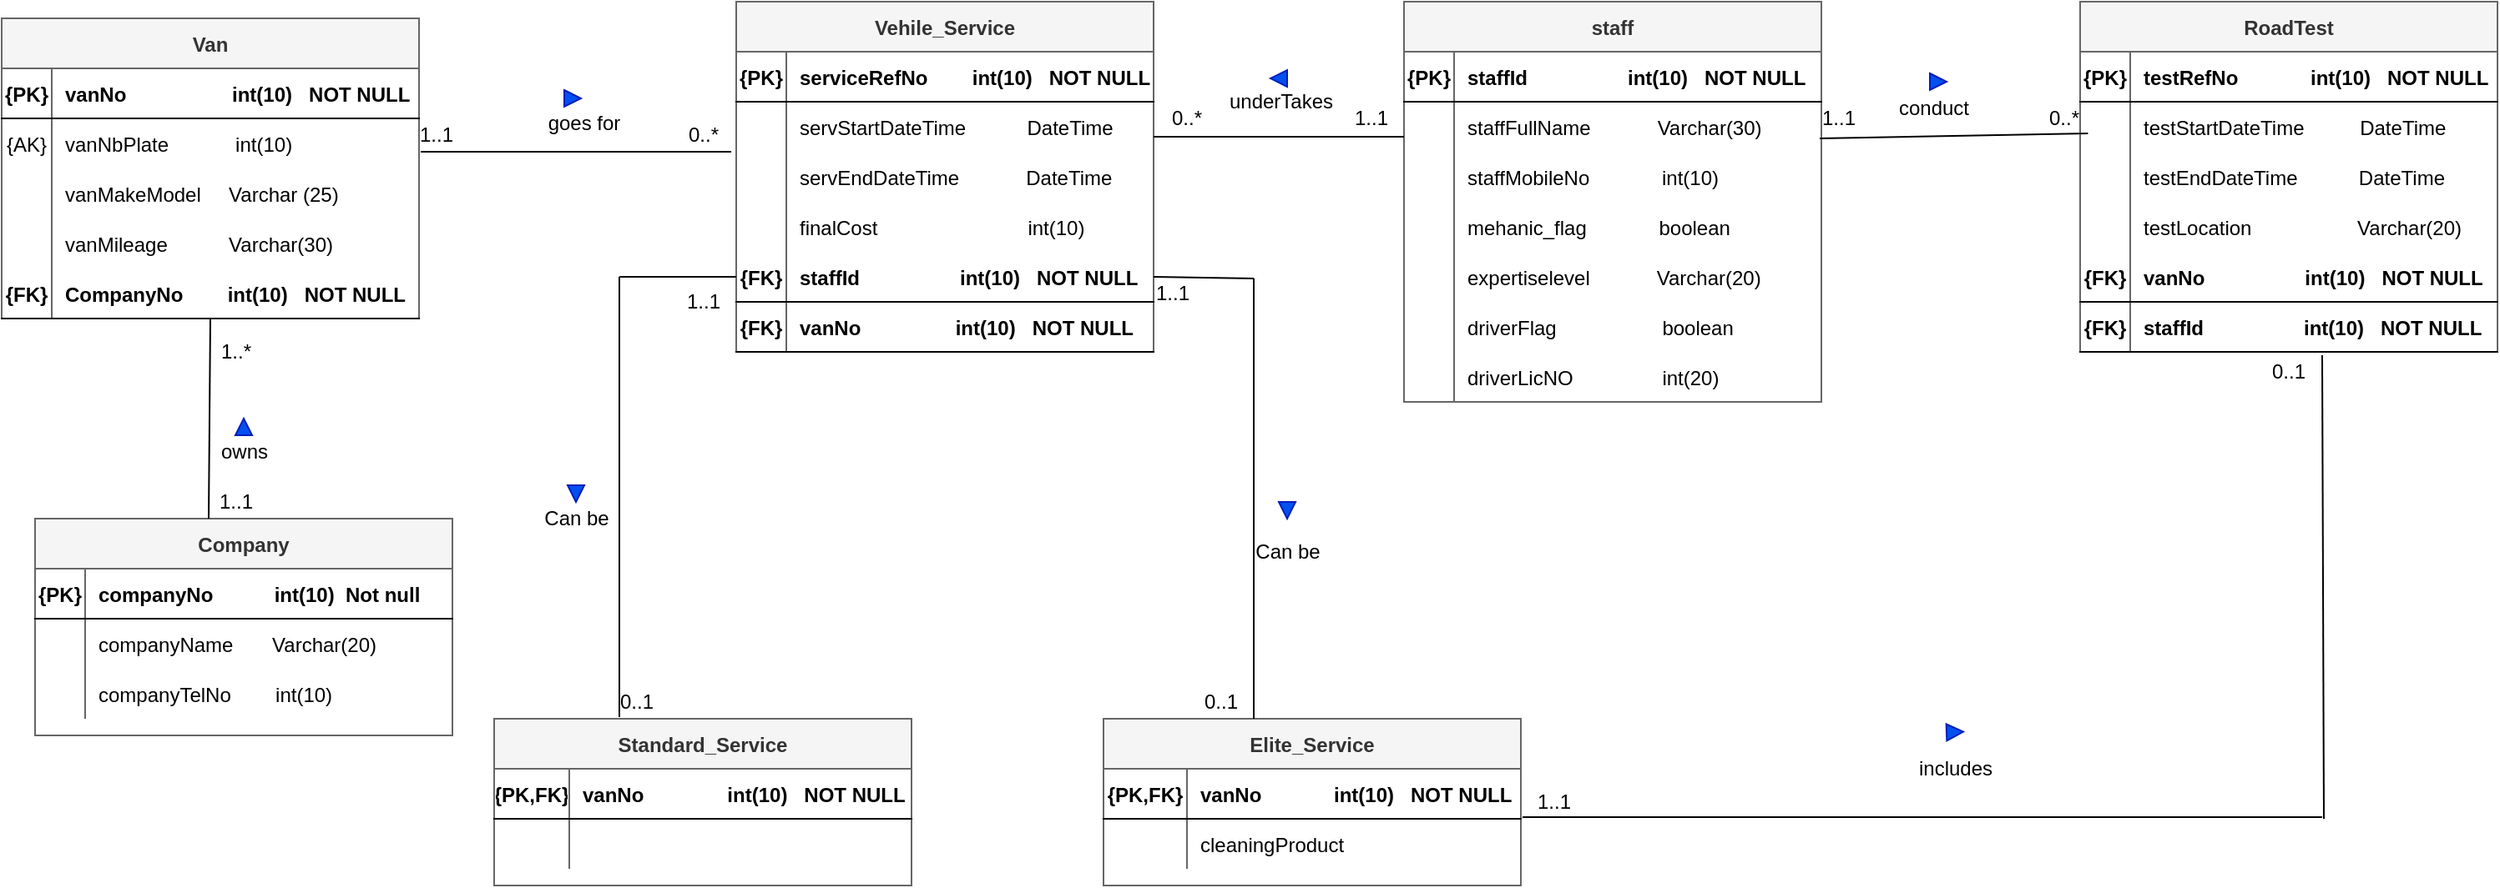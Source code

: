 <mxfile version="14.1.4" type="device"><diagram id="R2lEEEUBdFMjLlhIrx00" name="Page-1"><mxGraphModel dx="868" dy="393" grid="1" gridSize="10" guides="1" tooltips="1" connect="1" arrows="1" fold="1" page="1" pageScale="1" pageWidth="850" pageHeight="1100" math="0" shadow="0" extFonts="Permanent Marker^https://fonts.googleapis.com/css?family=Permanent+Marker"><root><mxCell id="0"/><mxCell id="1" parent="0"/><mxCell id="C-vyLk0tnHw3VtMMgP7b-23" value="Van" style="shape=table;startSize=30;container=1;collapsible=1;childLayout=tableLayout;fixedRows=1;rowLines=0;fontStyle=1;align=center;resizeLast=1;fillColor=#f5f5f5;strokeColor=#666666;fontColor=#333333;" parent="1" vertex="1"><mxGeometry x="120" y="130" width="250" height="180" as="geometry"/></mxCell><mxCell id="C-vyLk0tnHw3VtMMgP7b-24" value="" style="shape=partialRectangle;collapsible=0;dropTarget=0;pointerEvents=0;fillColor=none;points=[[0,0.5],[1,0.5]];portConstraint=eastwest;top=0;left=0;right=0;bottom=1;" parent="C-vyLk0tnHw3VtMMgP7b-23" vertex="1"><mxGeometry y="30" width="250" height="30" as="geometry"/></mxCell><mxCell id="C-vyLk0tnHw3VtMMgP7b-25" value="{PK}" style="shape=partialRectangle;overflow=hidden;connectable=0;fillColor=none;top=0;left=0;bottom=0;right=0;fontStyle=1;" parent="C-vyLk0tnHw3VtMMgP7b-24" vertex="1"><mxGeometry width="30" height="30" as="geometry"/></mxCell><mxCell id="C-vyLk0tnHw3VtMMgP7b-26" value="vanNo                   int(10)   NOT NULL  " style="shape=partialRectangle;overflow=hidden;connectable=0;fillColor=none;top=0;left=0;bottom=0;right=0;align=left;spacingLeft=6;fontStyle=1;" parent="C-vyLk0tnHw3VtMMgP7b-24" vertex="1"><mxGeometry x="30" width="220" height="30" as="geometry"/></mxCell><mxCell id="C-vyLk0tnHw3VtMMgP7b-27" value="" style="shape=partialRectangle;collapsible=0;dropTarget=0;pointerEvents=0;fillColor=none;points=[[0,0.5],[1,0.5]];portConstraint=eastwest;top=0;left=0;right=0;bottom=0;" parent="C-vyLk0tnHw3VtMMgP7b-23" vertex="1"><mxGeometry y="60" width="250" height="30" as="geometry"/></mxCell><mxCell id="C-vyLk0tnHw3VtMMgP7b-28" value="{AK}" style="shape=partialRectangle;overflow=hidden;connectable=0;fillColor=none;top=0;left=0;bottom=0;right=0;" parent="C-vyLk0tnHw3VtMMgP7b-27" vertex="1"><mxGeometry width="30" height="30" as="geometry"/></mxCell><mxCell id="C-vyLk0tnHw3VtMMgP7b-29" value="vanNbPlate            int(10)" style="shape=partialRectangle;overflow=hidden;connectable=0;fillColor=none;top=0;left=0;bottom=0;right=0;align=left;spacingLeft=6;" parent="C-vyLk0tnHw3VtMMgP7b-27" vertex="1"><mxGeometry x="30" width="220" height="30" as="geometry"/></mxCell><mxCell id="zTF6tMmyvmABCL01gHdL-1" value="" style="shape=partialRectangle;collapsible=0;dropTarget=0;pointerEvents=0;fillColor=none;points=[[0,0.5],[1,0.5]];portConstraint=eastwest;top=0;left=0;right=0;bottom=0;" vertex="1" parent="C-vyLk0tnHw3VtMMgP7b-23"><mxGeometry y="90" width="250" height="30" as="geometry"/></mxCell><mxCell id="zTF6tMmyvmABCL01gHdL-2" value="" style="shape=partialRectangle;overflow=hidden;connectable=0;fillColor=none;top=0;left=0;bottom=0;right=0;" vertex="1" parent="zTF6tMmyvmABCL01gHdL-1"><mxGeometry width="30" height="30" as="geometry"/></mxCell><mxCell id="zTF6tMmyvmABCL01gHdL-3" value="vanMakeModel     Varchar (25)" style="shape=partialRectangle;overflow=hidden;connectable=0;fillColor=none;top=0;left=0;bottom=0;right=0;align=left;spacingLeft=6;" vertex="1" parent="zTF6tMmyvmABCL01gHdL-1"><mxGeometry x="30" width="220" height="30" as="geometry"/></mxCell><mxCell id="zTF6tMmyvmABCL01gHdL-4" value="" style="shape=partialRectangle;collapsible=0;dropTarget=0;pointerEvents=0;fillColor=none;points=[[0,0.5],[1,0.5]];portConstraint=eastwest;top=0;left=0;right=0;bottom=0;" vertex="1" parent="C-vyLk0tnHw3VtMMgP7b-23"><mxGeometry y="120" width="250" height="30" as="geometry"/></mxCell><mxCell id="zTF6tMmyvmABCL01gHdL-5" value="" style="shape=partialRectangle;overflow=hidden;connectable=0;fillColor=none;top=0;left=0;bottom=0;right=0;" vertex="1" parent="zTF6tMmyvmABCL01gHdL-4"><mxGeometry width="30" height="30" as="geometry"/></mxCell><mxCell id="zTF6tMmyvmABCL01gHdL-6" value="vanMileage           Varchar(30)" style="shape=partialRectangle;overflow=hidden;connectable=0;fillColor=none;top=0;left=0;bottom=0;right=0;align=left;spacingLeft=6;" vertex="1" parent="zTF6tMmyvmABCL01gHdL-4"><mxGeometry x="30" width="220" height="30" as="geometry"/></mxCell><mxCell id="zTF6tMmyvmABCL01gHdL-206" value="" style="shape=partialRectangle;collapsible=0;dropTarget=0;pointerEvents=0;fillColor=none;points=[[0,0.5],[1,0.5]];portConstraint=eastwest;top=0;left=0;right=0;bottom=1;" vertex="1" parent="C-vyLk0tnHw3VtMMgP7b-23"><mxGeometry y="150" width="250" height="30" as="geometry"/></mxCell><mxCell id="zTF6tMmyvmABCL01gHdL-207" value="{FK}" style="shape=partialRectangle;overflow=hidden;connectable=0;fillColor=none;top=0;left=0;bottom=0;right=0;fontStyle=1;" vertex="1" parent="zTF6tMmyvmABCL01gHdL-206"><mxGeometry width="30" height="30" as="geometry"/></mxCell><mxCell id="zTF6tMmyvmABCL01gHdL-208" value="CompanyNo        int(10)   NOT NULL  " style="shape=partialRectangle;overflow=hidden;connectable=0;fillColor=none;top=0;left=0;bottom=0;right=0;align=left;spacingLeft=6;fontStyle=1;" vertex="1" parent="zTF6tMmyvmABCL01gHdL-206"><mxGeometry x="30" width="220" height="30" as="geometry"/></mxCell><mxCell id="zTF6tMmyvmABCL01gHdL-7" value="Company" style="shape=table;startSize=30;container=1;collapsible=1;childLayout=tableLayout;fixedRows=1;rowLines=0;fontStyle=1;align=center;resizeLast=1;fillColor=#f5f5f5;strokeColor=#666666;fontColor=#333333;" vertex="1" parent="1"><mxGeometry x="140" y="430" width="250" height="130" as="geometry"/></mxCell><mxCell id="zTF6tMmyvmABCL01gHdL-8" value="" style="shape=partialRectangle;collapsible=0;dropTarget=0;pointerEvents=0;fillColor=none;points=[[0,0.5],[1,0.5]];portConstraint=eastwest;top=0;left=0;right=0;bottom=1;" vertex="1" parent="zTF6tMmyvmABCL01gHdL-7"><mxGeometry y="30" width="250" height="30" as="geometry"/></mxCell><mxCell id="zTF6tMmyvmABCL01gHdL-9" value="{PK}" style="shape=partialRectangle;overflow=hidden;connectable=0;fillColor=none;top=0;left=0;bottom=0;right=0;fontStyle=1;" vertex="1" parent="zTF6tMmyvmABCL01gHdL-8"><mxGeometry width="30" height="30" as="geometry"/></mxCell><mxCell id="zTF6tMmyvmABCL01gHdL-10" value="companyNo           int(10)  Not null" style="shape=partialRectangle;overflow=hidden;connectable=0;fillColor=none;top=0;left=0;bottom=0;right=0;align=left;spacingLeft=6;fontStyle=1;" vertex="1" parent="zTF6tMmyvmABCL01gHdL-8"><mxGeometry x="30" width="220" height="30" as="geometry"/></mxCell><mxCell id="zTF6tMmyvmABCL01gHdL-11" value="" style="shape=partialRectangle;collapsible=0;dropTarget=0;pointerEvents=0;fillColor=none;points=[[0,0.5],[1,0.5]];portConstraint=eastwest;top=0;left=0;right=0;bottom=0;" vertex="1" parent="zTF6tMmyvmABCL01gHdL-7"><mxGeometry y="60" width="250" height="30" as="geometry"/></mxCell><mxCell id="zTF6tMmyvmABCL01gHdL-12" value="" style="shape=partialRectangle;overflow=hidden;connectable=0;fillColor=none;top=0;left=0;bottom=0;right=0;" vertex="1" parent="zTF6tMmyvmABCL01gHdL-11"><mxGeometry width="30" height="30" as="geometry"/></mxCell><mxCell id="zTF6tMmyvmABCL01gHdL-13" value="companyName       Varchar(20)" style="shape=partialRectangle;overflow=hidden;connectable=0;fillColor=none;top=0;left=0;bottom=0;right=0;align=left;spacingLeft=6;" vertex="1" parent="zTF6tMmyvmABCL01gHdL-11"><mxGeometry x="30" width="220" height="30" as="geometry"/></mxCell><mxCell id="zTF6tMmyvmABCL01gHdL-14" value="" style="shape=partialRectangle;collapsible=0;dropTarget=0;pointerEvents=0;fillColor=none;points=[[0,0.5],[1,0.5]];portConstraint=eastwest;top=0;left=0;right=0;bottom=0;" vertex="1" parent="zTF6tMmyvmABCL01gHdL-7"><mxGeometry y="90" width="250" height="30" as="geometry"/></mxCell><mxCell id="zTF6tMmyvmABCL01gHdL-15" value="" style="shape=partialRectangle;overflow=hidden;connectable=0;fillColor=none;top=0;left=0;bottom=0;right=0;" vertex="1" parent="zTF6tMmyvmABCL01gHdL-14"><mxGeometry width="30" height="30" as="geometry"/></mxCell><mxCell id="zTF6tMmyvmABCL01gHdL-16" value="companyTelNo        int(10)" style="shape=partialRectangle;overflow=hidden;connectable=0;fillColor=none;top=0;left=0;bottom=0;right=0;align=left;spacingLeft=6;" vertex="1" parent="zTF6tMmyvmABCL01gHdL-14"><mxGeometry x="30" width="220" height="30" as="geometry"/></mxCell><mxCell id="zTF6tMmyvmABCL01gHdL-20" value="Vehile_Service" style="shape=table;startSize=30;container=1;collapsible=1;childLayout=tableLayout;fixedRows=1;rowLines=0;fontStyle=1;align=center;resizeLast=1;fillColor=#f5f5f5;strokeColor=#666666;fontColor=#333333;" vertex="1" parent="1"><mxGeometry x="560" y="120" width="250" height="210" as="geometry"/></mxCell><mxCell id="zTF6tMmyvmABCL01gHdL-21" value="" style="shape=partialRectangle;collapsible=0;dropTarget=0;pointerEvents=0;fillColor=none;points=[[0,0.5],[1,0.5]];portConstraint=eastwest;top=0;left=0;right=0;bottom=1;" vertex="1" parent="zTF6tMmyvmABCL01gHdL-20"><mxGeometry y="30" width="250" height="30" as="geometry"/></mxCell><mxCell id="zTF6tMmyvmABCL01gHdL-22" value="{PK}" style="shape=partialRectangle;overflow=hidden;connectable=0;fillColor=none;top=0;left=0;bottom=0;right=0;fontStyle=1;" vertex="1" parent="zTF6tMmyvmABCL01gHdL-21"><mxGeometry width="30" height="30" as="geometry"/></mxCell><mxCell id="zTF6tMmyvmABCL01gHdL-23" value="serviceRefNo        int(10)   NOT NULL  " style="shape=partialRectangle;overflow=hidden;connectable=0;fillColor=none;top=0;left=0;bottom=0;right=0;align=left;spacingLeft=6;fontStyle=1;" vertex="1" parent="zTF6tMmyvmABCL01gHdL-21"><mxGeometry x="30" width="220" height="30" as="geometry"/></mxCell><mxCell id="zTF6tMmyvmABCL01gHdL-24" value="" style="shape=partialRectangle;collapsible=0;dropTarget=0;pointerEvents=0;fillColor=none;points=[[0,0.5],[1,0.5]];portConstraint=eastwest;top=0;left=0;right=0;bottom=0;" vertex="1" parent="zTF6tMmyvmABCL01gHdL-20"><mxGeometry y="60" width="250" height="30" as="geometry"/></mxCell><mxCell id="zTF6tMmyvmABCL01gHdL-25" value="" style="shape=partialRectangle;overflow=hidden;connectable=0;fillColor=none;top=0;left=0;bottom=0;right=0;" vertex="1" parent="zTF6tMmyvmABCL01gHdL-24"><mxGeometry width="30" height="30" as="geometry"/></mxCell><mxCell id="zTF6tMmyvmABCL01gHdL-26" value="servStartDateTime           DateTime" style="shape=partialRectangle;overflow=hidden;connectable=0;fillColor=none;top=0;left=0;bottom=0;right=0;align=left;spacingLeft=6;" vertex="1" parent="zTF6tMmyvmABCL01gHdL-24"><mxGeometry x="30" width="220" height="30" as="geometry"/></mxCell><mxCell id="zTF6tMmyvmABCL01gHdL-27" value="" style="shape=partialRectangle;collapsible=0;dropTarget=0;pointerEvents=0;fillColor=none;points=[[0,0.5],[1,0.5]];portConstraint=eastwest;top=0;left=0;right=0;bottom=0;" vertex="1" parent="zTF6tMmyvmABCL01gHdL-20"><mxGeometry y="90" width="250" height="30" as="geometry"/></mxCell><mxCell id="zTF6tMmyvmABCL01gHdL-28" value="" style="shape=partialRectangle;overflow=hidden;connectable=0;fillColor=none;top=0;left=0;bottom=0;right=0;" vertex="1" parent="zTF6tMmyvmABCL01gHdL-27"><mxGeometry width="30" height="30" as="geometry"/></mxCell><mxCell id="zTF6tMmyvmABCL01gHdL-29" value="servEndDateTime            DateTime" style="shape=partialRectangle;overflow=hidden;connectable=0;fillColor=none;top=0;left=0;bottom=0;right=0;align=left;spacingLeft=6;" vertex="1" parent="zTF6tMmyvmABCL01gHdL-27"><mxGeometry x="30" width="220" height="30" as="geometry"/></mxCell><mxCell id="zTF6tMmyvmABCL01gHdL-30" value="" style="shape=partialRectangle;collapsible=0;dropTarget=0;pointerEvents=0;fillColor=none;points=[[0,0.5],[1,0.5]];portConstraint=eastwest;top=0;left=0;right=0;bottom=0;" vertex="1" parent="zTF6tMmyvmABCL01gHdL-20"><mxGeometry y="120" width="250" height="30" as="geometry"/></mxCell><mxCell id="zTF6tMmyvmABCL01gHdL-31" value="" style="shape=partialRectangle;overflow=hidden;connectable=0;fillColor=none;top=0;left=0;bottom=0;right=0;" vertex="1" parent="zTF6tMmyvmABCL01gHdL-30"><mxGeometry width="30" height="30" as="geometry"/></mxCell><mxCell id="zTF6tMmyvmABCL01gHdL-32" value="finalCost                           int(10)" style="shape=partialRectangle;overflow=hidden;connectable=0;fillColor=none;top=0;left=0;bottom=0;right=0;align=left;spacingLeft=6;" vertex="1" parent="zTF6tMmyvmABCL01gHdL-30"><mxGeometry x="30" width="220" height="30" as="geometry"/></mxCell><mxCell id="zTF6tMmyvmABCL01gHdL-61" value="" style="shape=partialRectangle;collapsible=0;dropTarget=0;pointerEvents=0;fillColor=none;points=[[0,0.5],[1,0.5]];portConstraint=eastwest;top=0;left=0;right=0;bottom=1;" vertex="1" parent="zTF6tMmyvmABCL01gHdL-20"><mxGeometry y="150" width="250" height="30" as="geometry"/></mxCell><mxCell id="zTF6tMmyvmABCL01gHdL-62" value="{FK}" style="shape=partialRectangle;overflow=hidden;connectable=0;fillColor=none;top=0;left=0;bottom=0;right=0;fontStyle=1;" vertex="1" parent="zTF6tMmyvmABCL01gHdL-61"><mxGeometry width="30" height="30" as="geometry"/></mxCell><mxCell id="zTF6tMmyvmABCL01gHdL-63" value="staffId                  int(10)   NOT NULL  " style="shape=partialRectangle;overflow=hidden;connectable=0;fillColor=none;top=0;left=0;bottom=0;right=0;align=left;spacingLeft=6;fontStyle=1;" vertex="1" parent="zTF6tMmyvmABCL01gHdL-61"><mxGeometry x="30" width="220" height="30" as="geometry"/></mxCell><mxCell id="zTF6tMmyvmABCL01gHdL-64" value="" style="shape=partialRectangle;collapsible=0;dropTarget=0;pointerEvents=0;fillColor=none;points=[[0,0.5],[1,0.5]];portConstraint=eastwest;top=0;left=0;right=0;bottom=1;" vertex="1" parent="zTF6tMmyvmABCL01gHdL-20"><mxGeometry y="180" width="250" height="30" as="geometry"/></mxCell><mxCell id="zTF6tMmyvmABCL01gHdL-65" value="{FK}" style="shape=partialRectangle;overflow=hidden;connectable=0;fillColor=none;top=0;left=0;bottom=0;right=0;fontStyle=1;" vertex="1" parent="zTF6tMmyvmABCL01gHdL-64"><mxGeometry width="30" height="30" as="geometry"/></mxCell><mxCell id="zTF6tMmyvmABCL01gHdL-66" value="vanNo                 int(10)   NOT NULL  " style="shape=partialRectangle;overflow=hidden;connectable=0;fillColor=none;top=0;left=0;bottom=0;right=0;align=left;spacingLeft=6;fontStyle=1;" vertex="1" parent="zTF6tMmyvmABCL01gHdL-64"><mxGeometry x="30" width="220" height="30" as="geometry"/></mxCell><mxCell id="zTF6tMmyvmABCL01gHdL-33" value="staff" style="shape=table;startSize=30;container=1;collapsible=1;childLayout=tableLayout;fixedRows=1;rowLines=0;fontStyle=1;align=center;resizeLast=1;fillColor=#f5f5f5;strokeColor=#666666;fontColor=#333333;" vertex="1" parent="1"><mxGeometry x="960" y="120" width="250" height="240" as="geometry"/></mxCell><mxCell id="zTF6tMmyvmABCL01gHdL-34" value="" style="shape=partialRectangle;collapsible=0;dropTarget=0;pointerEvents=0;fillColor=none;points=[[0,0.5],[1,0.5]];portConstraint=eastwest;top=0;left=0;right=0;bottom=1;" vertex="1" parent="zTF6tMmyvmABCL01gHdL-33"><mxGeometry y="30" width="250" height="30" as="geometry"/></mxCell><mxCell id="zTF6tMmyvmABCL01gHdL-35" value="{PK}" style="shape=partialRectangle;overflow=hidden;connectable=0;fillColor=none;top=0;left=0;bottom=0;right=0;fontStyle=1;" vertex="1" parent="zTF6tMmyvmABCL01gHdL-34"><mxGeometry width="30" height="30" as="geometry"/></mxCell><mxCell id="zTF6tMmyvmABCL01gHdL-36" value="staffId                  int(10)   NOT NULL  " style="shape=partialRectangle;overflow=hidden;connectable=0;fillColor=none;top=0;left=0;bottom=0;right=0;align=left;spacingLeft=6;fontStyle=1;" vertex="1" parent="zTF6tMmyvmABCL01gHdL-34"><mxGeometry x="30" width="220" height="30" as="geometry"/></mxCell><mxCell id="zTF6tMmyvmABCL01gHdL-37" value="" style="shape=partialRectangle;collapsible=0;dropTarget=0;pointerEvents=0;fillColor=none;points=[[0,0.5],[1,0.5]];portConstraint=eastwest;top=0;left=0;right=0;bottom=0;" vertex="1" parent="zTF6tMmyvmABCL01gHdL-33"><mxGeometry y="60" width="250" height="30" as="geometry"/></mxCell><mxCell id="zTF6tMmyvmABCL01gHdL-38" value="" style="shape=partialRectangle;overflow=hidden;connectable=0;fillColor=none;top=0;left=0;bottom=0;right=0;" vertex="1" parent="zTF6tMmyvmABCL01gHdL-37"><mxGeometry width="30" height="30" as="geometry"/></mxCell><mxCell id="zTF6tMmyvmABCL01gHdL-39" value="staffFullName            Varchar(30)" style="shape=partialRectangle;overflow=hidden;connectable=0;fillColor=none;top=0;left=0;bottom=0;right=0;align=left;spacingLeft=6;" vertex="1" parent="zTF6tMmyvmABCL01gHdL-37"><mxGeometry x="30" width="220" height="30" as="geometry"/></mxCell><mxCell id="zTF6tMmyvmABCL01gHdL-40" value="" style="shape=partialRectangle;collapsible=0;dropTarget=0;pointerEvents=0;fillColor=none;points=[[0,0.5],[1,0.5]];portConstraint=eastwest;top=0;left=0;right=0;bottom=0;" vertex="1" parent="zTF6tMmyvmABCL01gHdL-33"><mxGeometry y="90" width="250" height="30" as="geometry"/></mxCell><mxCell id="zTF6tMmyvmABCL01gHdL-41" value="" style="shape=partialRectangle;overflow=hidden;connectable=0;fillColor=none;top=0;left=0;bottom=0;right=0;" vertex="1" parent="zTF6tMmyvmABCL01gHdL-40"><mxGeometry width="30" height="30" as="geometry"/></mxCell><mxCell id="zTF6tMmyvmABCL01gHdL-42" value="staffMobileNo             int(10)" style="shape=partialRectangle;overflow=hidden;connectable=0;fillColor=none;top=0;left=0;bottom=0;right=0;align=left;spacingLeft=6;" vertex="1" parent="zTF6tMmyvmABCL01gHdL-40"><mxGeometry x="30" width="220" height="30" as="geometry"/></mxCell><mxCell id="zTF6tMmyvmABCL01gHdL-43" value="" style="shape=partialRectangle;collapsible=0;dropTarget=0;pointerEvents=0;fillColor=none;points=[[0,0.5],[1,0.5]];portConstraint=eastwest;top=0;left=0;right=0;bottom=0;" vertex="1" parent="zTF6tMmyvmABCL01gHdL-33"><mxGeometry y="120" width="250" height="30" as="geometry"/></mxCell><mxCell id="zTF6tMmyvmABCL01gHdL-44" value="" style="shape=partialRectangle;overflow=hidden;connectable=0;fillColor=none;top=0;left=0;bottom=0;right=0;" vertex="1" parent="zTF6tMmyvmABCL01gHdL-43"><mxGeometry width="30" height="30" as="geometry"/></mxCell><mxCell id="zTF6tMmyvmABCL01gHdL-45" value="mehanic_flag             boolean" style="shape=partialRectangle;overflow=hidden;connectable=0;fillColor=none;top=0;left=0;bottom=0;right=0;align=left;spacingLeft=6;" vertex="1" parent="zTF6tMmyvmABCL01gHdL-43"><mxGeometry x="30" width="220" height="30" as="geometry"/></mxCell><mxCell id="zTF6tMmyvmABCL01gHdL-163" value="" style="shape=partialRectangle;collapsible=0;dropTarget=0;pointerEvents=0;fillColor=none;points=[[0,0.5],[1,0.5]];portConstraint=eastwest;top=0;left=0;right=0;bottom=0;" vertex="1" parent="zTF6tMmyvmABCL01gHdL-33"><mxGeometry y="150" width="250" height="30" as="geometry"/></mxCell><mxCell id="zTF6tMmyvmABCL01gHdL-164" value="" style="shape=partialRectangle;overflow=hidden;connectable=0;fillColor=none;top=0;left=0;bottom=0;right=0;" vertex="1" parent="zTF6tMmyvmABCL01gHdL-163"><mxGeometry width="30" height="30" as="geometry"/></mxCell><mxCell id="zTF6tMmyvmABCL01gHdL-165" value="expertiselevel            Varchar(20)" style="shape=partialRectangle;overflow=hidden;connectable=0;fillColor=none;top=0;left=0;bottom=0;right=0;align=left;spacingLeft=6;" vertex="1" parent="zTF6tMmyvmABCL01gHdL-163"><mxGeometry x="30" width="220" height="30" as="geometry"/></mxCell><mxCell id="zTF6tMmyvmABCL01gHdL-166" value="" style="shape=partialRectangle;collapsible=0;dropTarget=0;pointerEvents=0;fillColor=none;points=[[0,0.5],[1,0.5]];portConstraint=eastwest;top=0;left=0;right=0;bottom=0;" vertex="1" parent="zTF6tMmyvmABCL01gHdL-33"><mxGeometry y="180" width="250" height="30" as="geometry"/></mxCell><mxCell id="zTF6tMmyvmABCL01gHdL-167" value="" style="shape=partialRectangle;overflow=hidden;connectable=0;fillColor=none;top=0;left=0;bottom=0;right=0;" vertex="1" parent="zTF6tMmyvmABCL01gHdL-166"><mxGeometry width="30" height="30" as="geometry"/></mxCell><mxCell id="zTF6tMmyvmABCL01gHdL-168" value="driverFlag                   boolean" style="shape=partialRectangle;overflow=hidden;connectable=0;fillColor=none;top=0;left=0;bottom=0;right=0;align=left;spacingLeft=6;" vertex="1" parent="zTF6tMmyvmABCL01gHdL-166"><mxGeometry x="30" width="220" height="30" as="geometry"/></mxCell><mxCell id="zTF6tMmyvmABCL01gHdL-170" value="" style="shape=partialRectangle;collapsible=0;dropTarget=0;pointerEvents=0;fillColor=none;points=[[0,0.5],[1,0.5]];portConstraint=eastwest;top=0;left=0;right=0;bottom=0;" vertex="1" parent="zTF6tMmyvmABCL01gHdL-33"><mxGeometry y="210" width="250" height="30" as="geometry"/></mxCell><mxCell id="zTF6tMmyvmABCL01gHdL-171" value="" style="shape=partialRectangle;overflow=hidden;connectable=0;fillColor=none;top=0;left=0;bottom=0;right=0;" vertex="1" parent="zTF6tMmyvmABCL01gHdL-170"><mxGeometry width="30" height="30" as="geometry"/></mxCell><mxCell id="zTF6tMmyvmABCL01gHdL-172" value="driverLicNO                int(20)" style="shape=partialRectangle;overflow=hidden;connectable=0;fillColor=none;top=0;left=0;bottom=0;right=0;align=left;spacingLeft=6;" vertex="1" parent="zTF6tMmyvmABCL01gHdL-170"><mxGeometry x="30" width="220" height="30" as="geometry"/></mxCell><mxCell id="zTF6tMmyvmABCL01gHdL-46" value="" style="endArrow=none;html=1;entryX=0.5;entryY=1;entryDx=0;entryDy=0;exitX=0.416;exitY=0;exitDx=0;exitDy=0;exitPerimeter=0;" edge="1" parent="1" source="zTF6tMmyvmABCL01gHdL-7" target="C-vyLk0tnHw3VtMMgP7b-23"><mxGeometry width="50" height="50" relative="1" as="geometry"><mxPoint x="260" y="320" as="sourcePoint"/><mxPoint x="310" y="270" as="targetPoint"/></mxGeometry></mxCell><mxCell id="zTF6tMmyvmABCL01gHdL-47" value="" style="triangle;whiteSpace=wrap;html=1;rotation=-180;direction=south;fillColor=#0050ef;strokeColor=#001DBC;fontColor=#ffffff;" vertex="1" parent="1"><mxGeometry x="260" y="370" width="10" height="10" as="geometry"/></mxCell><mxCell id="zTF6tMmyvmABCL01gHdL-48" value="owns" style="text;html=1;align=center;verticalAlign=middle;resizable=0;points=[];autosize=1;" vertex="1" parent="1"><mxGeometry x="245" y="380" width="40" height="20" as="geometry"/></mxCell><mxCell id="zTF6tMmyvmABCL01gHdL-49" value="1..*" style="text;html=1;align=center;verticalAlign=middle;resizable=0;points=[];autosize=1;" vertex="1" parent="1"><mxGeometry x="245" y="320" width="30" height="20" as="geometry"/></mxCell><mxCell id="zTF6tMmyvmABCL01gHdL-50" value="1..1" style="text;html=1;align=center;verticalAlign=middle;resizable=0;points=[];autosize=1;" vertex="1" parent="1"><mxGeometry x="240" y="410" width="40" height="20" as="geometry"/></mxCell><mxCell id="zTF6tMmyvmABCL01gHdL-54" value="" style="endArrow=none;html=1;entryX=-0.012;entryY=0;entryDx=0;entryDy=0;entryPerimeter=0;" edge="1" parent="1" target="zTF6tMmyvmABCL01gHdL-27"><mxGeometry width="50" height="50" relative="1" as="geometry"><mxPoint x="371" y="210" as="sourcePoint"/><mxPoint x="470" y="200" as="targetPoint"/></mxGeometry></mxCell><mxCell id="zTF6tMmyvmABCL01gHdL-55" value="" style="triangle;whiteSpace=wrap;html=1;rotation=-90;direction=south;fillColor=#0050ef;strokeColor=#001DBC;fontColor=#ffffff;" vertex="1" parent="1"><mxGeometry x="457" y="173" width="10" height="10" as="geometry"/></mxCell><mxCell id="zTF6tMmyvmABCL01gHdL-57" value="goes for" style="text;html=1;strokeColor=none;fillColor=none;align=center;verticalAlign=middle;whiteSpace=wrap;rounded=0;" vertex="1" parent="1"><mxGeometry x="439" y="183" width="60" height="20" as="geometry"/></mxCell><mxCell id="zTF6tMmyvmABCL01gHdL-59" value="1..1" style="text;html=1;align=center;verticalAlign=middle;resizable=0;points=[];autosize=1;" vertex="1" parent="1"><mxGeometry x="360" y="190" width="40" height="20" as="geometry"/></mxCell><mxCell id="zTF6tMmyvmABCL01gHdL-60" value="0..*" style="text;html=1;align=center;verticalAlign=middle;resizable=0;points=[];autosize=1;" vertex="1" parent="1"><mxGeometry x="525" y="190" width="30" height="20" as="geometry"/></mxCell><mxCell id="zTF6tMmyvmABCL01gHdL-137" value="RoadTest" style="shape=table;startSize=30;container=1;collapsible=1;childLayout=tableLayout;fixedRows=1;rowLines=0;fontStyle=1;align=center;resizeLast=1;fillColor=#f5f5f5;strokeColor=#666666;fontColor=#333333;" vertex="1" parent="1"><mxGeometry x="1365" y="120" width="250" height="210" as="geometry"/></mxCell><mxCell id="zTF6tMmyvmABCL01gHdL-138" value="" style="shape=partialRectangle;collapsible=0;dropTarget=0;pointerEvents=0;fillColor=none;points=[[0,0.5],[1,0.5]];portConstraint=eastwest;top=0;left=0;right=0;bottom=1;" vertex="1" parent="zTF6tMmyvmABCL01gHdL-137"><mxGeometry y="30" width="250" height="30" as="geometry"/></mxCell><mxCell id="zTF6tMmyvmABCL01gHdL-139" value="{PK}" style="shape=partialRectangle;overflow=hidden;connectable=0;fillColor=none;top=0;left=0;bottom=0;right=0;fontStyle=1;" vertex="1" parent="zTF6tMmyvmABCL01gHdL-138"><mxGeometry width="30" height="30" as="geometry"/></mxCell><mxCell id="zTF6tMmyvmABCL01gHdL-140" value="testRefNo             int(10)   NOT NULL  " style="shape=partialRectangle;overflow=hidden;connectable=0;fillColor=none;top=0;left=0;bottom=0;right=0;align=left;spacingLeft=6;fontStyle=1;" vertex="1" parent="zTF6tMmyvmABCL01gHdL-138"><mxGeometry x="30" width="220" height="30" as="geometry"/></mxCell><mxCell id="zTF6tMmyvmABCL01gHdL-141" value="" style="shape=partialRectangle;collapsible=0;dropTarget=0;pointerEvents=0;fillColor=none;points=[[0,0.5],[1,0.5]];portConstraint=eastwest;top=0;left=0;right=0;bottom=0;" vertex="1" parent="zTF6tMmyvmABCL01gHdL-137"><mxGeometry y="60" width="250" height="30" as="geometry"/></mxCell><mxCell id="zTF6tMmyvmABCL01gHdL-142" value="" style="shape=partialRectangle;overflow=hidden;connectable=0;fillColor=none;top=0;left=0;bottom=0;right=0;" vertex="1" parent="zTF6tMmyvmABCL01gHdL-141"><mxGeometry width="30" height="30" as="geometry"/></mxCell><mxCell id="zTF6tMmyvmABCL01gHdL-143" value="testStartDateTime          DateTime" style="shape=partialRectangle;overflow=hidden;connectable=0;fillColor=none;top=0;left=0;bottom=0;right=0;align=left;spacingLeft=6;" vertex="1" parent="zTF6tMmyvmABCL01gHdL-141"><mxGeometry x="30" width="220" height="30" as="geometry"/></mxCell><mxCell id="zTF6tMmyvmABCL01gHdL-144" value="" style="shape=partialRectangle;collapsible=0;dropTarget=0;pointerEvents=0;fillColor=none;points=[[0,0.5],[1,0.5]];portConstraint=eastwest;top=0;left=0;right=0;bottom=0;" vertex="1" parent="zTF6tMmyvmABCL01gHdL-137"><mxGeometry y="90" width="250" height="30" as="geometry"/></mxCell><mxCell id="zTF6tMmyvmABCL01gHdL-145" value="" style="shape=partialRectangle;overflow=hidden;connectable=0;fillColor=none;top=0;left=0;bottom=0;right=0;" vertex="1" parent="zTF6tMmyvmABCL01gHdL-144"><mxGeometry width="30" height="30" as="geometry"/></mxCell><mxCell id="zTF6tMmyvmABCL01gHdL-146" value="testEndDateTime           DateTime" style="shape=partialRectangle;overflow=hidden;connectable=0;fillColor=none;top=0;left=0;bottom=0;right=0;align=left;spacingLeft=6;" vertex="1" parent="zTF6tMmyvmABCL01gHdL-144"><mxGeometry x="30" width="220" height="30" as="geometry"/></mxCell><mxCell id="zTF6tMmyvmABCL01gHdL-147" value="" style="shape=partialRectangle;collapsible=0;dropTarget=0;pointerEvents=0;fillColor=none;points=[[0,0.5],[1,0.5]];portConstraint=eastwest;top=0;left=0;right=0;bottom=0;" vertex="1" parent="zTF6tMmyvmABCL01gHdL-137"><mxGeometry y="120" width="250" height="30" as="geometry"/></mxCell><mxCell id="zTF6tMmyvmABCL01gHdL-148" value="" style="shape=partialRectangle;overflow=hidden;connectable=0;fillColor=none;top=0;left=0;bottom=0;right=0;" vertex="1" parent="zTF6tMmyvmABCL01gHdL-147"><mxGeometry width="30" height="30" as="geometry"/></mxCell><mxCell id="zTF6tMmyvmABCL01gHdL-149" value="testLocation                   Varchar(20)                 " style="shape=partialRectangle;overflow=hidden;connectable=0;fillColor=none;top=0;left=0;bottom=0;right=0;align=left;spacingLeft=6;" vertex="1" parent="zTF6tMmyvmABCL01gHdL-147"><mxGeometry x="30" width="220" height="30" as="geometry"/></mxCell><mxCell id="zTF6tMmyvmABCL01gHdL-222" value="" style="shape=partialRectangle;collapsible=0;dropTarget=0;pointerEvents=0;fillColor=none;points=[[0,0.5],[1,0.5]];portConstraint=eastwest;top=0;left=0;right=0;bottom=1;" vertex="1" parent="zTF6tMmyvmABCL01gHdL-137"><mxGeometry y="150" width="250" height="30" as="geometry"/></mxCell><mxCell id="zTF6tMmyvmABCL01gHdL-223" value="{FK}" style="shape=partialRectangle;overflow=hidden;connectable=0;fillColor=none;top=0;left=0;bottom=0;right=0;fontStyle=1;" vertex="1" parent="zTF6tMmyvmABCL01gHdL-222"><mxGeometry width="30" height="30" as="geometry"/></mxCell><mxCell id="zTF6tMmyvmABCL01gHdL-224" value="vanNo                  int(10)   NOT NULL  " style="shape=partialRectangle;overflow=hidden;connectable=0;fillColor=none;top=0;left=0;bottom=0;right=0;align=left;spacingLeft=6;fontStyle=1;" vertex="1" parent="zTF6tMmyvmABCL01gHdL-222"><mxGeometry x="30" width="220" height="30" as="geometry"/></mxCell><mxCell id="zTF6tMmyvmABCL01gHdL-231" value="" style="shape=partialRectangle;collapsible=0;dropTarget=0;pointerEvents=0;fillColor=none;points=[[0,0.5],[1,0.5]];portConstraint=eastwest;top=0;left=0;right=0;bottom=1;" vertex="1" parent="zTF6tMmyvmABCL01gHdL-137"><mxGeometry y="180" width="250" height="30" as="geometry"/></mxCell><mxCell id="zTF6tMmyvmABCL01gHdL-232" value="{FK}" style="shape=partialRectangle;overflow=hidden;connectable=0;fillColor=none;top=0;left=0;bottom=0;right=0;fontStyle=1;" vertex="1" parent="zTF6tMmyvmABCL01gHdL-231"><mxGeometry width="30" height="30" as="geometry"/></mxCell><mxCell id="zTF6tMmyvmABCL01gHdL-233" value="staffId                  int(10)   NOT NULL  " style="shape=partialRectangle;overflow=hidden;connectable=0;fillColor=none;top=0;left=0;bottom=0;right=0;align=left;spacingLeft=6;fontStyle=1;" vertex="1" parent="zTF6tMmyvmABCL01gHdL-231"><mxGeometry x="30" width="220" height="30" as="geometry"/></mxCell><mxCell id="zTF6tMmyvmABCL01gHdL-150" value="" style="endArrow=none;html=1;exitX=0.996;exitY=0.733;exitDx=0;exitDy=0;exitPerimeter=0;entryX=0.99;entryY=0.95;entryDx=0;entryDy=0;entryPerimeter=0;" edge="1" parent="1" source="zTF6tMmyvmABCL01gHdL-37" target="zTF6tMmyvmABCL01gHdL-155"><mxGeometry width="50" height="50" relative="1" as="geometry"><mxPoint x="1220" y="201" as="sourcePoint"/><mxPoint x="1366" y="201" as="targetPoint"/></mxGeometry></mxCell><mxCell id="zTF6tMmyvmABCL01gHdL-154" value="1..1" style="text;html=1;align=center;verticalAlign=middle;resizable=0;points=[];autosize=1;" vertex="1" parent="1"><mxGeometry x="1200" y="180" width="40" height="20" as="geometry"/></mxCell><mxCell id="zTF6tMmyvmABCL01gHdL-155" value="0..*" style="text;html=1;align=center;verticalAlign=middle;resizable=0;points=[];autosize=1;" vertex="1" parent="1"><mxGeometry x="1340" y="180" width="30" height="20" as="geometry"/></mxCell><mxCell id="zTF6tMmyvmABCL01gHdL-156" value="" style="endArrow=none;html=1;entryX=0;entryY=0.5;entryDx=0;entryDy=0;exitX=1;exitY=0.5;exitDx=0;exitDy=0;" edge="1" parent="1"><mxGeometry width="50" height="50" relative="1" as="geometry"><mxPoint x="810" y="201" as="sourcePoint"/><mxPoint x="960" y="201" as="targetPoint"/></mxGeometry></mxCell><mxCell id="zTF6tMmyvmABCL01gHdL-157" value="0..*" style="text;html=1;strokeColor=none;fillColor=none;align=center;verticalAlign=middle;whiteSpace=wrap;rounded=0;" vertex="1" parent="1"><mxGeometry x="810" y="180" width="40" height="20" as="geometry"/></mxCell><mxCell id="zTF6tMmyvmABCL01gHdL-158" value="1..1" style="text;html=1;align=center;verticalAlign=middle;resizable=0;points=[];autosize=1;" vertex="1" parent="1"><mxGeometry x="920" y="180" width="40" height="20" as="geometry"/></mxCell><mxCell id="zTF6tMmyvmABCL01gHdL-159" value="" style="triangle;whiteSpace=wrap;html=1;rotation=90;direction=south;fillColor=#0050ef;strokeColor=#001DBC;fontColor=#ffffff;" vertex="1" parent="1"><mxGeometry x="880" y="161" width="10" height="10" as="geometry"/></mxCell><mxCell id="zTF6tMmyvmABCL01gHdL-160" value="" style="triangle;whiteSpace=wrap;html=1;rotation=-90;direction=south;fillColor=#0050ef;strokeColor=#001DBC;fontColor=#ffffff;" vertex="1" parent="1"><mxGeometry x="1275" y="163" width="10" height="10" as="geometry"/></mxCell><mxCell id="zTF6tMmyvmABCL01gHdL-161" value="conduct" style="text;html=1;align=center;verticalAlign=middle;resizable=0;points=[];autosize=1;" vertex="1" parent="1"><mxGeometry x="1247" y="174" width="60" height="20" as="geometry"/></mxCell><mxCell id="zTF6tMmyvmABCL01gHdL-162" value="underTakes" style="text;html=1;align=center;verticalAlign=middle;resizable=0;points=[];autosize=1;" vertex="1" parent="1"><mxGeometry x="846" y="170" width="80" height="20" as="geometry"/></mxCell><mxCell id="zTF6tMmyvmABCL01gHdL-173" value="Standard_Service" style="shape=table;startSize=30;container=1;collapsible=1;childLayout=tableLayout;fixedRows=1;rowLines=0;fontStyle=1;align=center;resizeLast=1;fillColor=#f5f5f5;strokeColor=#666666;fontColor=#333333;" vertex="1" parent="1"><mxGeometry x="415" y="550" width="250" height="100" as="geometry"/></mxCell><mxCell id="zTF6tMmyvmABCL01gHdL-174" value="" style="shape=partialRectangle;collapsible=0;dropTarget=0;pointerEvents=0;fillColor=none;points=[[0,0.5],[1,0.5]];portConstraint=eastwest;top=0;left=0;right=0;bottom=1;" vertex="1" parent="zTF6tMmyvmABCL01gHdL-173"><mxGeometry y="30" width="250" height="30" as="geometry"/></mxCell><mxCell id="zTF6tMmyvmABCL01gHdL-175" value="{PK,FK}" style="shape=partialRectangle;overflow=hidden;connectable=0;fillColor=none;top=0;left=0;bottom=0;right=0;fontStyle=1;" vertex="1" parent="zTF6tMmyvmABCL01gHdL-174"><mxGeometry width="45" height="30" as="geometry"/></mxCell><mxCell id="zTF6tMmyvmABCL01gHdL-176" value="vanNo               int(10)   NOT NULL  " style="shape=partialRectangle;overflow=hidden;connectable=0;fillColor=none;top=0;left=0;bottom=0;right=0;align=left;spacingLeft=6;fontStyle=1;" vertex="1" parent="zTF6tMmyvmABCL01gHdL-174"><mxGeometry x="45" width="205" height="30" as="geometry"/></mxCell><mxCell id="zTF6tMmyvmABCL01gHdL-177" value="" style="shape=partialRectangle;collapsible=0;dropTarget=0;pointerEvents=0;fillColor=none;points=[[0,0.5],[1,0.5]];portConstraint=eastwest;top=0;left=0;right=0;bottom=0;" vertex="1" parent="zTF6tMmyvmABCL01gHdL-173"><mxGeometry y="60" width="250" height="30" as="geometry"/></mxCell><mxCell id="zTF6tMmyvmABCL01gHdL-178" value="" style="shape=partialRectangle;overflow=hidden;connectable=0;fillColor=none;top=0;left=0;bottom=0;right=0;" vertex="1" parent="zTF6tMmyvmABCL01gHdL-177"><mxGeometry width="45" height="30" as="geometry"/></mxCell><mxCell id="zTF6tMmyvmABCL01gHdL-179" value="" style="shape=partialRectangle;overflow=hidden;connectable=0;fillColor=none;top=0;left=0;bottom=0;right=0;align=left;spacingLeft=6;" vertex="1" parent="zTF6tMmyvmABCL01gHdL-177"><mxGeometry x="45" width="205" height="30" as="geometry"/></mxCell><mxCell id="zTF6tMmyvmABCL01gHdL-186" value="Elite_Service" style="shape=table;startSize=30;container=1;collapsible=1;childLayout=tableLayout;fixedRows=1;rowLines=0;fontStyle=1;align=center;resizeLast=1;fillColor=#f5f5f5;strokeColor=#666666;fontColor=#333333;" vertex="1" parent="1"><mxGeometry x="780" y="550" width="250" height="100" as="geometry"/></mxCell><mxCell id="zTF6tMmyvmABCL01gHdL-187" value="" style="shape=partialRectangle;collapsible=0;dropTarget=0;pointerEvents=0;fillColor=none;points=[[0,0.5],[1,0.5]];portConstraint=eastwest;top=0;left=0;right=0;bottom=1;" vertex="1" parent="zTF6tMmyvmABCL01gHdL-186"><mxGeometry y="30" width="250" height="30" as="geometry"/></mxCell><mxCell id="zTF6tMmyvmABCL01gHdL-188" value="{PK,FK}" style="shape=partialRectangle;overflow=hidden;connectable=0;fillColor=none;top=0;left=0;bottom=0;right=0;fontStyle=1;" vertex="1" parent="zTF6tMmyvmABCL01gHdL-187"><mxGeometry width="50" height="30" as="geometry"/></mxCell><mxCell id="zTF6tMmyvmABCL01gHdL-189" value="vanNo             int(10)   NOT NULL  " style="shape=partialRectangle;overflow=hidden;connectable=0;fillColor=none;top=0;left=0;bottom=0;right=0;align=left;spacingLeft=6;fontStyle=1;" vertex="1" parent="zTF6tMmyvmABCL01gHdL-187"><mxGeometry x="50" width="200" height="30" as="geometry"/></mxCell><mxCell id="zTF6tMmyvmABCL01gHdL-190" value="" style="shape=partialRectangle;collapsible=0;dropTarget=0;pointerEvents=0;fillColor=none;points=[[0,0.5],[1,0.5]];portConstraint=eastwest;top=0;left=0;right=0;bottom=0;" vertex="1" parent="zTF6tMmyvmABCL01gHdL-186"><mxGeometry y="60" width="250" height="30" as="geometry"/></mxCell><mxCell id="zTF6tMmyvmABCL01gHdL-191" value="" style="shape=partialRectangle;overflow=hidden;connectable=0;fillColor=none;top=0;left=0;bottom=0;right=0;" vertex="1" parent="zTF6tMmyvmABCL01gHdL-190"><mxGeometry width="50" height="30" as="geometry"/></mxCell><mxCell id="zTF6tMmyvmABCL01gHdL-192" value="cleaningProduct" style="shape=partialRectangle;overflow=hidden;connectable=0;fillColor=none;top=0;left=0;bottom=0;right=0;align=left;spacingLeft=6;" vertex="1" parent="zTF6tMmyvmABCL01gHdL-190"><mxGeometry x="50" width="200" height="30" as="geometry"/></mxCell><mxCell id="zTF6tMmyvmABCL01gHdL-193" value="" style="endArrow=none;html=1;entryX=0;entryY=0.5;entryDx=0;entryDy=0;" edge="1" parent="1" target="zTF6tMmyvmABCL01gHdL-61"><mxGeometry width="50" height="50" relative="1" as="geometry"><mxPoint x="490" y="285" as="sourcePoint"/><mxPoint x="780" y="430" as="targetPoint"/></mxGeometry></mxCell><mxCell id="zTF6tMmyvmABCL01gHdL-194" value="" style="endArrow=none;html=1;exitX=0.304;exitY=-0.01;exitDx=0;exitDy=0;exitPerimeter=0;" edge="1" parent="1"><mxGeometry width="50" height="50" relative="1" as="geometry"><mxPoint x="490" y="549" as="sourcePoint"/><mxPoint x="490" y="285" as="targetPoint"/></mxGeometry></mxCell><mxCell id="zTF6tMmyvmABCL01gHdL-195" value="" style="endArrow=none;html=1;entryX=1;entryY=0.5;entryDx=0;entryDy=0;" edge="1" parent="1" target="zTF6tMmyvmABCL01gHdL-61"><mxGeometry width="50" height="50" relative="1" as="geometry"><mxPoint x="870" y="286" as="sourcePoint"/><mxPoint x="940" y="286" as="targetPoint"/></mxGeometry></mxCell><mxCell id="zTF6tMmyvmABCL01gHdL-196" value="" style="endArrow=none;html=1;exitX=0.304;exitY=-0.01;exitDx=0;exitDy=0;exitPerimeter=0;" edge="1" parent="1"><mxGeometry width="50" height="50" relative="1" as="geometry"><mxPoint x="870" y="550" as="sourcePoint"/><mxPoint x="870" y="286" as="targetPoint"/></mxGeometry></mxCell><mxCell id="zTF6tMmyvmABCL01gHdL-197" value="Can be" style="text;html=1;align=center;verticalAlign=middle;resizable=0;points=[];autosize=1;" vertex="1" parent="1"><mxGeometry x="865" y="440" width="50" height="20" as="geometry"/></mxCell><mxCell id="zTF6tMmyvmABCL01gHdL-198" value="Can be" style="text;html=1;align=center;verticalAlign=middle;resizable=0;points=[];autosize=1;" vertex="1" parent="1"><mxGeometry x="439" y="420" width="50" height="20" as="geometry"/></mxCell><mxCell id="zTF6tMmyvmABCL01gHdL-199" value="0..1" style="text;html=1;align=center;verticalAlign=middle;resizable=0;points=[];autosize=1;" vertex="1" parent="1"><mxGeometry x="480" y="530" width="40" height="20" as="geometry"/></mxCell><mxCell id="zTF6tMmyvmABCL01gHdL-201" value="1..1" style="text;html=1;align=center;verticalAlign=middle;resizable=0;points=[];autosize=1;" vertex="1" parent="1"><mxGeometry x="520" y="290" width="40" height="20" as="geometry"/></mxCell><mxCell id="zTF6tMmyvmABCL01gHdL-202" value="0..1" style="text;html=1;align=center;verticalAlign=middle;resizable=0;points=[];autosize=1;" vertex="1" parent="1"><mxGeometry x="830" y="530" width="40" height="20" as="geometry"/></mxCell><mxCell id="zTF6tMmyvmABCL01gHdL-203" value="1..1" style="text;html=1;align=center;verticalAlign=middle;resizable=0;points=[];autosize=1;" vertex="1" parent="1"><mxGeometry x="801" y="285" width="40" height="20" as="geometry"/></mxCell><mxCell id="zTF6tMmyvmABCL01gHdL-204" value="" style="triangle;whiteSpace=wrap;html=1;rotation=0;direction=south;fillColor=#0050ef;strokeColor=#001DBC;fontColor=#ffffff;" vertex="1" parent="1"><mxGeometry x="459" y="410" width="10" height="10" as="geometry"/></mxCell><mxCell id="zTF6tMmyvmABCL01gHdL-205" value="" style="triangle;whiteSpace=wrap;html=1;rotation=0;direction=south;fillColor=#0050ef;strokeColor=#001DBC;fontColor=#ffffff;" vertex="1" parent="1"><mxGeometry x="885" y="420" width="10" height="10" as="geometry"/></mxCell><mxCell id="zTF6tMmyvmABCL01gHdL-225" value="" style="endArrow=none;html=1;exitX=1.004;exitY=-0.033;exitDx=0;exitDy=0;exitPerimeter=0;" edge="1" parent="1" source="zTF6tMmyvmABCL01gHdL-190"><mxGeometry width="50" height="50" relative="1" as="geometry"><mxPoint x="1210" y="550" as="sourcePoint"/><mxPoint x="1510" y="609" as="targetPoint"/></mxGeometry></mxCell><mxCell id="zTF6tMmyvmABCL01gHdL-226" value="" style="endArrow=none;html=1;entryX=1;entryY=0;entryDx=0;entryDy=0;" edge="1" parent="1" target="zTF6tMmyvmABCL01gHdL-228"><mxGeometry width="50" height="50" relative="1" as="geometry"><mxPoint x="1511" y="610" as="sourcePoint"/><mxPoint x="1511" y="299.01" as="targetPoint"/></mxGeometry></mxCell><mxCell id="zTF6tMmyvmABCL01gHdL-227" value="1..1" style="text;html=1;strokeColor=none;fillColor=none;align=center;verticalAlign=middle;whiteSpace=wrap;rounded=0;" vertex="1" parent="1"><mxGeometry x="1030" y="590" width="40" height="20" as="geometry"/></mxCell><mxCell id="zTF6tMmyvmABCL01gHdL-228" value="0..1" style="text;html=1;strokeColor=none;fillColor=none;align=center;verticalAlign=middle;whiteSpace=wrap;rounded=0;" vertex="1" parent="1"><mxGeometry x="1470" y="332" width="40" height="20" as="geometry"/></mxCell><mxCell id="zTF6tMmyvmABCL01gHdL-229" value="includes" style="text;html=1;align=center;verticalAlign=middle;resizable=0;points=[];autosize=1;" vertex="1" parent="1"><mxGeometry x="1260" y="570" width="60" height="20" as="geometry"/></mxCell><mxCell id="zTF6tMmyvmABCL01gHdL-230" value="" style="triangle;whiteSpace=wrap;html=1;rotation=-92;direction=south;fillColor=#0050ef;strokeColor=#001DBC;fontColor=#ffffff;" vertex="1" parent="1"><mxGeometry x="1285" y="553" width="10" height="10" as="geometry"/></mxCell></root></mxGraphModel></diagram></mxfile>
